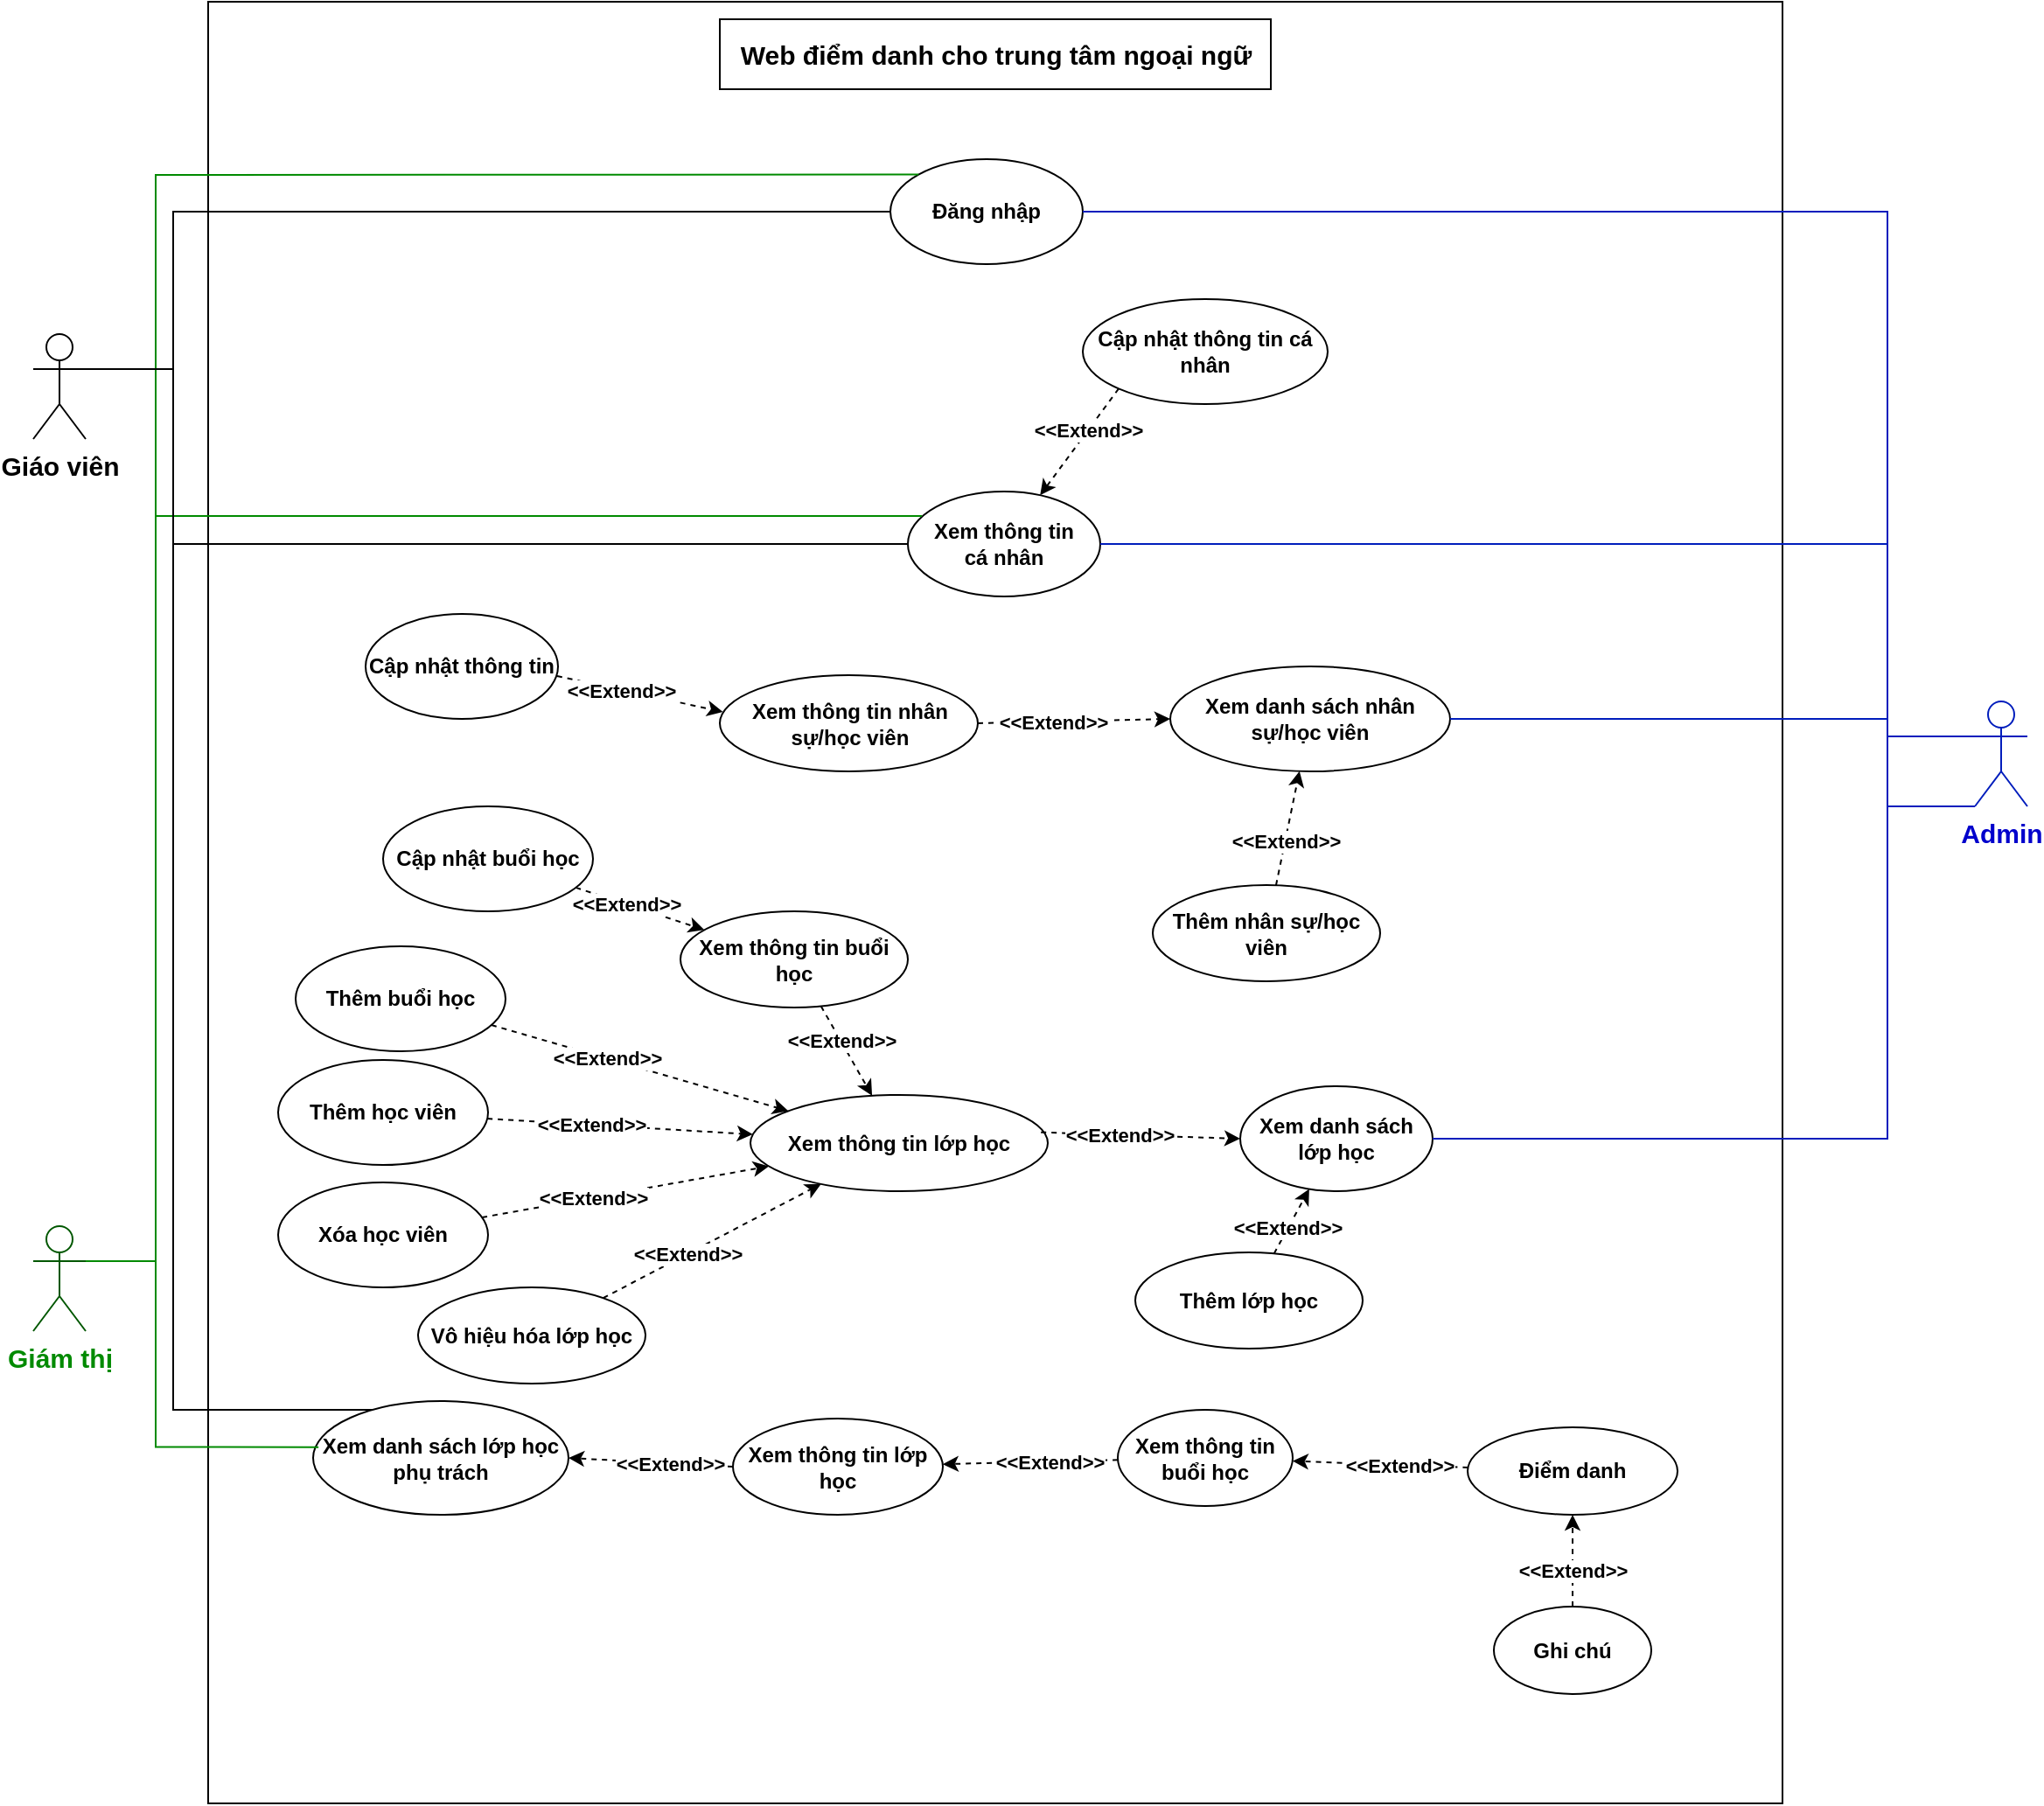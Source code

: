 <mxfile version="21.2.9" type="github">
  <diagram name="Page-1" id="CRNQidJyGZVOagn2CQu6">
    <mxGraphModel dx="3208" dy="1268" grid="1" gridSize="10" guides="1" tooltips="1" connect="1" arrows="1" fold="1" page="1" pageScale="1" pageWidth="850" pageHeight="1100" math="0" shadow="0">
      <root>
        <mxCell id="0" />
        <mxCell id="1" parent="0" />
        <mxCell id="foU8qJLjKtTW0TO3vTlr-1" value="" style="rounded=0;whiteSpace=wrap;html=1;fontStyle=1" parent="1" vertex="1">
          <mxGeometry y="35" width="900" height="1030" as="geometry" />
        </mxCell>
        <mxCell id="foU8qJLjKtTW0TO3vTlr-2" value="&lt;font style=&quot;font-size: 15px;&quot;&gt;&lt;span&gt;Web điểm danh cho trung tâm ngoại ngữ&lt;/span&gt;&lt;/font&gt;" style="rounded=0;whiteSpace=wrap;html=1;fontStyle=1" parent="1" vertex="1">
          <mxGeometry x="292.5" y="45" width="315" height="40" as="geometry" />
        </mxCell>
        <mxCell id="foU8qJLjKtTW0TO3vTlr-3" value="&lt;font style=&quot;&quot; color=&quot;#0000cc&quot;&gt;Admin&lt;/font&gt;" style="shape=umlActor;verticalLabelPosition=bottom;verticalAlign=top;html=1;outlineConnect=0;fontSize=15;fillColor=none;fontColor=#ffffff;strokeColor=#001DBC;fontStyle=1" parent="1" vertex="1">
          <mxGeometry x="1010" y="435" width="30" height="60" as="geometry" />
        </mxCell>
        <mxCell id="foU8qJLjKtTW0TO3vTlr-12" value="Giáo viên" style="shape=umlActor;verticalLabelPosition=bottom;verticalAlign=top;html=1;outlineConnect=0;fontSize=15;fontStyle=1" parent="1" vertex="1">
          <mxGeometry x="-100" y="225" width="30" height="60" as="geometry" />
        </mxCell>
        <mxCell id="foU8qJLjKtTW0TO3vTlr-16" value="Đăng nhập" style="ellipse;whiteSpace=wrap;html=1;fontStyle=1" parent="1" vertex="1">
          <mxGeometry x="390" y="125" width="110" height="60" as="geometry" />
        </mxCell>
        <mxCell id="foU8qJLjKtTW0TO3vTlr-26" value="Xem danh sách lớp học" style="ellipse;whiteSpace=wrap;html=1;fontStyle=1" parent="1" vertex="1">
          <mxGeometry x="590" y="655" width="110" height="60" as="geometry" />
        </mxCell>
        <mxCell id="foU8qJLjKtTW0TO3vTlr-28" value="Xem thông tin&lt;br&gt;cá nhân" style="ellipse;whiteSpace=wrap;html=1;fontStyle=1" parent="1" vertex="1">
          <mxGeometry x="400" y="315" width="110" height="60" as="geometry" />
        </mxCell>
        <mxCell id="foU8qJLjKtTW0TO3vTlr-29" value="Xem danh sách nhân sự/học viên" style="ellipse;whiteSpace=wrap;html=1;fontStyle=1" parent="1" vertex="1">
          <mxGeometry x="550" y="415" width="160" height="60" as="geometry" />
        </mxCell>
        <mxCell id="foU8qJLjKtTW0TO3vTlr-31" value="" style="endArrow=none;html=1;rounded=0;fontSize=15;exitX=1;exitY=0.333;exitDx=0;exitDy=0;exitPerimeter=0;entryX=0;entryY=0.5;entryDx=0;entryDy=0;fontStyle=1;edgeStyle=orthogonalEdgeStyle;" parent="1" source="foU8qJLjKtTW0TO3vTlr-12" target="foU8qJLjKtTW0TO3vTlr-16" edge="1">
          <mxGeometry width="50" height="50" relative="1" as="geometry">
            <mxPoint x="420" y="455" as="sourcePoint" />
            <mxPoint x="470" y="405" as="targetPoint" />
            <Array as="points">
              <mxPoint x="-20" y="245" />
              <mxPoint x="-20" y="155" />
            </Array>
          </mxGeometry>
        </mxCell>
        <mxCell id="foU8qJLjKtTW0TO3vTlr-33" value="" style="endArrow=none;html=1;rounded=0;fontSize=15;exitX=1;exitY=0.333;exitDx=0;exitDy=0;exitPerimeter=0;entryX=0;entryY=0.5;entryDx=0;entryDy=0;fontStyle=1;edgeStyle=orthogonalEdgeStyle;" parent="1" source="foU8qJLjKtTW0TO3vTlr-12" target="foU8qJLjKtTW0TO3vTlr-28" edge="1">
          <mxGeometry width="50" height="50" relative="1" as="geometry">
            <mxPoint x="50" y="465" as="sourcePoint" />
            <mxPoint x="400" y="345" as="targetPoint" />
            <Array as="points">
              <mxPoint x="-20" y="245" />
              <mxPoint x="-20" y="345" />
            </Array>
          </mxGeometry>
        </mxCell>
        <mxCell id="foU8qJLjKtTW0TO3vTlr-37" value="" style="endArrow=none;html=1;rounded=0;fontSize=15;fillColor=#0050ef;strokeColor=#001DBC;entryX=0;entryY=0.333;entryDx=0;entryDy=0;entryPerimeter=0;exitX=1;exitY=0.5;exitDx=0;exitDy=0;fontStyle=1;edgeStyle=orthogonalEdgeStyle;" parent="1" source="foU8qJLjKtTW0TO3vTlr-16" target="foU8qJLjKtTW0TO3vTlr-3" edge="1">
          <mxGeometry width="50" height="50" relative="1" as="geometry">
            <mxPoint x="520" y="455" as="sourcePoint" />
            <mxPoint x="570" y="405" as="targetPoint" />
            <Array as="points">
              <mxPoint x="960" y="155" />
              <mxPoint x="960" y="455" />
            </Array>
          </mxGeometry>
        </mxCell>
        <mxCell id="foU8qJLjKtTW0TO3vTlr-39" value="" style="endArrow=none;html=1;rounded=0;fontSize=15;fillColor=#0050ef;strokeColor=#001DBC;exitX=1;exitY=0.5;exitDx=0;exitDy=0;entryX=0;entryY=0.333;entryDx=0;entryDy=0;entryPerimeter=0;fontStyle=1;edgeStyle=orthogonalEdgeStyle;" parent="1" source="foU8qJLjKtTW0TO3vTlr-28" target="foU8qJLjKtTW0TO3vTlr-3" edge="1">
          <mxGeometry width="50" height="50" relative="1" as="geometry">
            <mxPoint x="510" y="345" as="sourcePoint" />
            <mxPoint x="860" y="455" as="targetPoint" />
            <Array as="points">
              <mxPoint x="960" y="345" />
              <mxPoint x="960" y="455" />
            </Array>
          </mxGeometry>
        </mxCell>
        <mxCell id="foU8qJLjKtTW0TO3vTlr-40" value="" style="endArrow=none;html=1;rounded=0;fontSize=15;fillColor=#0050ef;strokeColor=#001DBC;exitX=1;exitY=0.5;exitDx=0;exitDy=0;entryX=0;entryY=1;entryDx=0;entryDy=0;entryPerimeter=0;fontStyle=1;edgeStyle=orthogonalEdgeStyle;" parent="1" source="foU8qJLjKtTW0TO3vTlr-29" target="foU8qJLjKtTW0TO3vTlr-3" edge="1">
          <mxGeometry width="50" height="50" relative="1" as="geometry">
            <mxPoint x="510" y="435" as="sourcePoint" />
            <mxPoint x="870" y="465" as="targetPoint" />
            <Array as="points">
              <mxPoint x="960" y="445" />
              <mxPoint x="960" y="495" />
            </Array>
          </mxGeometry>
        </mxCell>
        <mxCell id="foU8qJLjKtTW0TO3vTlr-42" value="" style="endArrow=none;html=1;rounded=0;fontSize=15;fillColor=#0050ef;strokeColor=#001DBC;exitX=1;exitY=0.5;exitDx=0;exitDy=0;fontStyle=1;edgeStyle=orthogonalEdgeStyle;" parent="1" source="foU8qJLjKtTW0TO3vTlr-26" target="foU8qJLjKtTW0TO3vTlr-3" edge="1">
          <mxGeometry width="50" height="50" relative="1" as="geometry">
            <mxPoint x="720" y="665" as="sourcePoint" />
            <mxPoint x="870" y="505" as="targetPoint" />
            <Array as="points">
              <mxPoint x="960" y="685" />
              <mxPoint x="960" y="455" />
            </Array>
          </mxGeometry>
        </mxCell>
        <mxCell id="xnCUMMj6vFn5ndqKwVFb-1" value="&lt;font color=&quot;#008a00&quot;&gt;Giám thị&lt;/font&gt;" style="shape=umlActor;verticalLabelPosition=bottom;verticalAlign=top;html=1;outlineConnect=0;fontSize=15;fontStyle=1;fillColor=none;fontColor=#ffffff;strokeColor=#005700;" parent="1" vertex="1">
          <mxGeometry x="-100" y="735" width="30" height="60" as="geometry" />
        </mxCell>
        <mxCell id="xnCUMMj6vFn5ndqKwVFb-2" value="" style="endArrow=none;html=1;rounded=0;fontColor=#008a00;strokeColor=#008a00;exitX=1;exitY=0.333;exitDx=0;exitDy=0;exitPerimeter=0;entryX=0;entryY=0;entryDx=0;entryDy=0;" parent="1" source="xnCUMMj6vFn5ndqKwVFb-1" target="foU8qJLjKtTW0TO3vTlr-16" edge="1">
          <mxGeometry width="50" height="50" relative="1" as="geometry">
            <mxPoint x="-20" y="775" as="sourcePoint" />
            <mxPoint x="30" y="725" as="targetPoint" />
            <Array as="points">
              <mxPoint x="-30" y="755" />
              <mxPoint x="-30" y="134" />
            </Array>
          </mxGeometry>
        </mxCell>
        <mxCell id="xnCUMMj6vFn5ndqKwVFb-4" value="" style="endArrow=none;html=1;rounded=0;fontColor=#008a00;strokeColor=#008a00;exitX=1;exitY=0.333;exitDx=0;exitDy=0;exitPerimeter=0;entryX=0.073;entryY=0.233;entryDx=0;entryDy=0;entryPerimeter=0;" parent="1" source="xnCUMMj6vFn5ndqKwVFb-1" target="foU8qJLjKtTW0TO3vTlr-28" edge="1">
          <mxGeometry width="50" height="50" relative="1" as="geometry">
            <mxPoint x="-60" y="765" as="sourcePoint" />
            <mxPoint x="416" y="276" as="targetPoint" />
            <Array as="points">
              <mxPoint x="-30" y="755" />
              <mxPoint x="-30" y="329" />
            </Array>
          </mxGeometry>
        </mxCell>
        <mxCell id="xnCUMMj6vFn5ndqKwVFb-8" value="Ghi chú" style="ellipse;whiteSpace=wrap;html=1;fontStyle=1" parent="1" vertex="1">
          <mxGeometry x="735" y="952.5" width="90" height="50" as="geometry" />
        </mxCell>
        <mxCell id="xnCUMMj6vFn5ndqKwVFb-9" value="" style="endArrow=classic;html=1;rounded=0;dashed=1;fontStyle=1;" parent="1" source="xnCUMMj6vFn5ndqKwVFb-8" target="JiPtHDF4y1pOYtlBRICb-31" edge="1">
          <mxGeometry width="50" height="50" relative="1" as="geometry">
            <mxPoint x="580" y="125" as="sourcePoint" />
            <mxPoint x="530" y="1125" as="targetPoint" />
          </mxGeometry>
        </mxCell>
        <mxCell id="xnCUMMj6vFn5ndqKwVFb-10" value="&amp;lt;&amp;lt;Extend&amp;gt;&amp;gt;" style="edgeLabel;html=1;align=center;verticalAlign=middle;resizable=0;points=[];fontStyle=1" parent="xnCUMMj6vFn5ndqKwVFb-9" connectable="0" vertex="1">
          <mxGeometry x="-0.223" relative="1" as="geometry">
            <mxPoint as="offset" />
          </mxGeometry>
        </mxCell>
        <mxCell id="JiPtHDF4y1pOYtlBRICb-1" value="Cập nhật thông tin cá nhân" style="ellipse;whiteSpace=wrap;html=1;fontStyle=1" parent="1" vertex="1">
          <mxGeometry x="500" y="205" width="140" height="60" as="geometry" />
        </mxCell>
        <mxCell id="JiPtHDF4y1pOYtlBRICb-2" value="" style="endArrow=classic;html=1;rounded=0;exitX=0;exitY=1;exitDx=0;exitDy=0;dashed=1;fontStyle=1;" parent="1" source="JiPtHDF4y1pOYtlBRICb-1" target="foU8qJLjKtTW0TO3vTlr-28" edge="1">
          <mxGeometry width="50" height="50" relative="1" as="geometry">
            <mxPoint x="550" y="255" as="sourcePoint" />
            <mxPoint x="494" y="186" as="targetPoint" />
          </mxGeometry>
        </mxCell>
        <mxCell id="JiPtHDF4y1pOYtlBRICb-3" value="&amp;lt;&amp;lt;Extend&amp;gt;&amp;gt;" style="edgeLabel;html=1;align=center;verticalAlign=middle;resizable=0;points=[];fontStyle=1" parent="JiPtHDF4y1pOYtlBRICb-2" connectable="0" vertex="1">
          <mxGeometry x="-0.223" relative="1" as="geometry">
            <mxPoint as="offset" />
          </mxGeometry>
        </mxCell>
        <mxCell id="JiPtHDF4y1pOYtlBRICb-4" value="Xem thông tin nhân sự/học viên" style="ellipse;whiteSpace=wrap;html=1;fontStyle=1" parent="1" vertex="1">
          <mxGeometry x="292.5" y="420" width="147.5" height="55" as="geometry" />
        </mxCell>
        <mxCell id="JiPtHDF4y1pOYtlBRICb-5" value="Cập nhật thông tin" style="ellipse;whiteSpace=wrap;html=1;fontStyle=1" parent="1" vertex="1">
          <mxGeometry x="90" y="385" width="110" height="60" as="geometry" />
        </mxCell>
        <mxCell id="JiPtHDF4y1pOYtlBRICb-6" value="Thêm nhân sự/học viên" style="ellipse;whiteSpace=wrap;html=1;fontStyle=1" parent="1" vertex="1">
          <mxGeometry x="540" y="540" width="130" height="55" as="geometry" />
        </mxCell>
        <mxCell id="JiPtHDF4y1pOYtlBRICb-8" value="" style="endArrow=classic;html=1;rounded=0;exitX=1;exitY=0.5;exitDx=0;exitDy=0;dashed=1;fontStyle=1;entryX=0;entryY=0.5;entryDx=0;entryDy=0;" parent="1" source="JiPtHDF4y1pOYtlBRICb-4" target="foU8qJLjKtTW0TO3vTlr-29" edge="1">
          <mxGeometry width="50" height="50" relative="1" as="geometry">
            <mxPoint x="531" y="266" as="sourcePoint" />
            <mxPoint x="486" y="327" as="targetPoint" />
          </mxGeometry>
        </mxCell>
        <mxCell id="JiPtHDF4y1pOYtlBRICb-9" value="&amp;lt;&amp;lt;Extend&amp;gt;&amp;gt;" style="edgeLabel;html=1;align=center;verticalAlign=middle;resizable=0;points=[];fontStyle=1" parent="JiPtHDF4y1pOYtlBRICb-8" connectable="0" vertex="1">
          <mxGeometry x="-0.223" relative="1" as="geometry">
            <mxPoint as="offset" />
          </mxGeometry>
        </mxCell>
        <mxCell id="JiPtHDF4y1pOYtlBRICb-11" value="" style="endArrow=classic;html=1;rounded=0;dashed=1;fontStyle=1;" parent="1" source="JiPtHDF4y1pOYtlBRICb-6" target="foU8qJLjKtTW0TO3vTlr-29" edge="1">
          <mxGeometry width="50" height="50" relative="1" as="geometry">
            <mxPoint x="432" y="475" as="sourcePoint" />
            <mxPoint x="560" y="455" as="targetPoint" />
          </mxGeometry>
        </mxCell>
        <mxCell id="JiPtHDF4y1pOYtlBRICb-12" value="&amp;lt;&amp;lt;Extend&amp;gt;&amp;gt;" style="edgeLabel;html=1;align=center;verticalAlign=middle;resizable=0;points=[];fontStyle=1" parent="JiPtHDF4y1pOYtlBRICb-11" connectable="0" vertex="1">
          <mxGeometry x="-0.223" relative="1" as="geometry">
            <mxPoint as="offset" />
          </mxGeometry>
        </mxCell>
        <mxCell id="JiPtHDF4y1pOYtlBRICb-15" value="" style="endArrow=classic;html=1;rounded=0;exitX=0.995;exitY=0.592;exitDx=0;exitDy=0;dashed=1;fontStyle=1;entryX=0.012;entryY=0.381;entryDx=0;entryDy=0;entryPerimeter=0;exitPerimeter=0;" parent="1" source="JiPtHDF4y1pOYtlBRICb-5" target="JiPtHDF4y1pOYtlBRICb-4" edge="1">
          <mxGeometry width="50" height="50" relative="1" as="geometry">
            <mxPoint x="665" y="545" as="sourcePoint" />
            <mxPoint x="648" y="486" as="targetPoint" />
          </mxGeometry>
        </mxCell>
        <mxCell id="JiPtHDF4y1pOYtlBRICb-16" value="&amp;lt;&amp;lt;Extend&amp;gt;&amp;gt;" style="edgeLabel;html=1;align=center;verticalAlign=middle;resizable=0;points=[];fontStyle=1" parent="JiPtHDF4y1pOYtlBRICb-15" connectable="0" vertex="1">
          <mxGeometry x="-0.223" relative="1" as="geometry">
            <mxPoint as="offset" />
          </mxGeometry>
        </mxCell>
        <mxCell id="JiPtHDF4y1pOYtlBRICb-17" value="Xem thông tin lớp học" style="ellipse;whiteSpace=wrap;html=1;fontStyle=1" parent="1" vertex="1">
          <mxGeometry x="310" y="660" width="170" height="55" as="geometry" />
        </mxCell>
        <mxCell id="JiPtHDF4y1pOYtlBRICb-18" value="Thêm học viên" style="ellipse;whiteSpace=wrap;html=1;fontStyle=1" parent="1" vertex="1">
          <mxGeometry x="40" y="640" width="120" height="60" as="geometry" />
        </mxCell>
        <mxCell id="JiPtHDF4y1pOYtlBRICb-19" value="Thêm lớp học" style="ellipse;whiteSpace=wrap;html=1;fontStyle=1" parent="1" vertex="1">
          <mxGeometry x="530" y="750" width="130" height="55" as="geometry" />
        </mxCell>
        <mxCell id="JiPtHDF4y1pOYtlBRICb-21" value="" style="endArrow=classic;html=1;rounded=0;dashed=1;fontStyle=1;" parent="1" source="JiPtHDF4y1pOYtlBRICb-18" target="JiPtHDF4y1pOYtlBRICb-17" edge="1">
          <mxGeometry width="50" height="50" relative="1" as="geometry">
            <mxPoint x="229" y="431" as="sourcePoint" />
            <mxPoint x="332" y="451" as="targetPoint" />
          </mxGeometry>
        </mxCell>
        <mxCell id="JiPtHDF4y1pOYtlBRICb-22" value="&amp;lt;&amp;lt;Extend&amp;gt;&amp;gt;" style="edgeLabel;html=1;align=center;verticalAlign=middle;resizable=0;points=[];fontStyle=1" parent="JiPtHDF4y1pOYtlBRICb-21" connectable="0" vertex="1">
          <mxGeometry x="-0.223" relative="1" as="geometry">
            <mxPoint as="offset" />
          </mxGeometry>
        </mxCell>
        <mxCell id="JiPtHDF4y1pOYtlBRICb-24" value="" style="endArrow=classic;html=1;rounded=0;exitX=0.977;exitY=0.388;exitDx=0;exitDy=0;dashed=1;fontStyle=1;entryX=0;entryY=0.5;entryDx=0;entryDy=0;exitPerimeter=0;" parent="1" source="JiPtHDF4y1pOYtlBRICb-17" target="foU8qJLjKtTW0TO3vTlr-26" edge="1">
          <mxGeometry width="50" height="50" relative="1" as="geometry">
            <mxPoint x="303" y="685" as="sourcePoint" />
            <mxPoint x="405" y="695" as="targetPoint" />
          </mxGeometry>
        </mxCell>
        <mxCell id="JiPtHDF4y1pOYtlBRICb-25" value="&amp;lt;&amp;lt;Extend&amp;gt;&amp;gt;" style="edgeLabel;html=1;align=center;verticalAlign=middle;resizable=0;points=[];fontStyle=1" parent="JiPtHDF4y1pOYtlBRICb-24" connectable="0" vertex="1">
          <mxGeometry x="-0.223" relative="1" as="geometry">
            <mxPoint as="offset" />
          </mxGeometry>
        </mxCell>
        <mxCell id="JiPtHDF4y1pOYtlBRICb-26" value="" style="endArrow=classic;html=1;rounded=0;dashed=1;fontStyle=1;" parent="1" source="JiPtHDF4y1pOYtlBRICb-19" target="foU8qJLjKtTW0TO3vTlr-26" edge="1">
          <mxGeometry width="50" height="50" relative="1" as="geometry">
            <mxPoint x="477" y="689" as="sourcePoint" />
            <mxPoint x="600" y="695" as="targetPoint" />
          </mxGeometry>
        </mxCell>
        <mxCell id="JiPtHDF4y1pOYtlBRICb-27" value="&amp;lt;&amp;lt;Extend&amp;gt;&amp;gt;" style="edgeLabel;html=1;align=center;verticalAlign=middle;resizable=0;points=[];fontStyle=1" parent="JiPtHDF4y1pOYtlBRICb-26" connectable="0" vertex="1">
          <mxGeometry x="-0.223" relative="1" as="geometry">
            <mxPoint as="offset" />
          </mxGeometry>
        </mxCell>
        <mxCell id="JiPtHDF4y1pOYtlBRICb-30" value="Xem danh sách lớp học phụ trách" style="ellipse;whiteSpace=wrap;html=1;fontStyle=1" parent="1" vertex="1">
          <mxGeometry x="60" y="835" width="146" height="65" as="geometry" />
        </mxCell>
        <mxCell id="JiPtHDF4y1pOYtlBRICb-31" value="Điểm danh" style="ellipse;whiteSpace=wrap;html=1;fontStyle=1" parent="1" vertex="1">
          <mxGeometry x="720" y="850" width="120" height="50" as="geometry" />
        </mxCell>
        <mxCell id="JiPtHDF4y1pOYtlBRICb-32" value="" style="endArrow=classic;html=1;rounded=0;dashed=1;fontStyle=1;" parent="1" source="JiPtHDF4y1pOYtlBRICb-31" target="rXk7IQa9aIsszNPNrJmk-4" edge="1">
          <mxGeometry width="50" height="50" relative="1" as="geometry">
            <mxPoint x="693" y="942" as="sourcePoint" />
            <mxPoint x="541" y="916" as="targetPoint" />
          </mxGeometry>
        </mxCell>
        <mxCell id="JiPtHDF4y1pOYtlBRICb-33" value="&amp;lt;&amp;lt;Extend&amp;gt;&amp;gt;" style="edgeLabel;html=1;align=center;verticalAlign=middle;resizable=0;points=[];fontStyle=1" parent="JiPtHDF4y1pOYtlBRICb-32" connectable="0" vertex="1">
          <mxGeometry x="-0.223" relative="1" as="geometry">
            <mxPoint as="offset" />
          </mxGeometry>
        </mxCell>
        <mxCell id="JiPtHDF4y1pOYtlBRICb-36" value="" style="endArrow=none;html=1;rounded=0;fontColor=#008a00;strokeColor=#008a00;exitX=1;exitY=0.333;exitDx=0;exitDy=0;exitPerimeter=0;entryX=0.021;entryY=0.405;entryDx=0;entryDy=0;entryPerimeter=0;edgeStyle=orthogonalEdgeStyle;" parent="1" source="xnCUMMj6vFn5ndqKwVFb-1" target="JiPtHDF4y1pOYtlBRICb-30" edge="1">
          <mxGeometry width="50" height="50" relative="1" as="geometry">
            <mxPoint x="-60" y="765" as="sourcePoint" />
            <mxPoint x="418" y="339" as="targetPoint" />
            <Array as="points">
              <mxPoint x="-30" y="755" />
              <mxPoint x="-30" y="861" />
            </Array>
          </mxGeometry>
        </mxCell>
        <mxCell id="JiPtHDF4y1pOYtlBRICb-37" value="" style="endArrow=none;html=1;rounded=0;fontSize=15;fontStyle=1;exitX=1;exitY=0.333;exitDx=0;exitDy=0;exitPerimeter=0;edgeStyle=orthogonalEdgeStyle;" parent="1" source="foU8qJLjKtTW0TO3vTlr-12" target="JiPtHDF4y1pOYtlBRICb-30" edge="1">
          <mxGeometry width="50" height="50" relative="1" as="geometry">
            <mxPoint x="-60" y="275" as="sourcePoint" />
            <mxPoint x="410" y="355" as="targetPoint" />
            <Array as="points">
              <mxPoint x="-20" y="245" />
              <mxPoint x="-20" y="840" />
            </Array>
          </mxGeometry>
        </mxCell>
        <mxCell id="x4KOJVOSGeH09oPiY5ND-3" value="Xem thông tin lớp học" style="ellipse;whiteSpace=wrap;html=1;fontStyle=1" parent="1" vertex="1">
          <mxGeometry x="300" y="845" width="120" height="55" as="geometry" />
        </mxCell>
        <mxCell id="x4KOJVOSGeH09oPiY5ND-4" value="" style="endArrow=classic;html=1;rounded=0;exitX=0;exitY=0.5;exitDx=0;exitDy=0;dashed=1;fontStyle=1;entryX=1;entryY=0.5;entryDx=0;entryDy=0;" parent="1" source="x4KOJVOSGeH09oPiY5ND-3" target="JiPtHDF4y1pOYtlBRICb-30" edge="1">
          <mxGeometry width="50" height="50" relative="1" as="geometry">
            <mxPoint x="450" y="955" as="sourcePoint" />
            <mxPoint x="319" y="895" as="targetPoint" />
          </mxGeometry>
        </mxCell>
        <mxCell id="x4KOJVOSGeH09oPiY5ND-5" value="&amp;lt;&amp;lt;Extend&amp;gt;&amp;gt;" style="edgeLabel;html=1;align=center;verticalAlign=middle;resizable=0;points=[];fontStyle=1" parent="x4KOJVOSGeH09oPiY5ND-4" connectable="0" vertex="1">
          <mxGeometry x="-0.223" relative="1" as="geometry">
            <mxPoint as="offset" />
          </mxGeometry>
        </mxCell>
        <mxCell id="rXk7IQa9aIsszNPNrJmk-4" value="Xem thông tin buổi học" style="ellipse;whiteSpace=wrap;html=1;fontStyle=1" parent="1" vertex="1">
          <mxGeometry x="520" y="840" width="100" height="55" as="geometry" />
        </mxCell>
        <mxCell id="rXk7IQa9aIsszNPNrJmk-5" value="" style="endArrow=classic;html=1;rounded=0;dashed=1;fontStyle=1;" parent="1" source="rXk7IQa9aIsszNPNrJmk-4" target="x4KOJVOSGeH09oPiY5ND-3" edge="1">
          <mxGeometry width="50" height="50" relative="1" as="geometry">
            <mxPoint x="410" y="960" as="sourcePoint" />
            <mxPoint x="403" y="905" as="targetPoint" />
          </mxGeometry>
        </mxCell>
        <mxCell id="rXk7IQa9aIsszNPNrJmk-6" value="&amp;lt;&amp;lt;Extend&amp;gt;&amp;gt;" style="edgeLabel;html=1;align=center;verticalAlign=middle;resizable=0;points=[];fontStyle=1" parent="rXk7IQa9aIsszNPNrJmk-5" connectable="0" vertex="1">
          <mxGeometry x="-0.223" relative="1" as="geometry">
            <mxPoint as="offset" />
          </mxGeometry>
        </mxCell>
        <mxCell id="a2AEFIXZdpebwBTr00Su-1" value="Vô hiệu hóa lớp học" style="ellipse;whiteSpace=wrap;html=1;fontStyle=1" parent="1" vertex="1">
          <mxGeometry x="120" y="770" width="130" height="55" as="geometry" />
        </mxCell>
        <mxCell id="a2AEFIXZdpebwBTr00Su-2" value="" style="endArrow=classic;html=1;rounded=0;dashed=1;fontStyle=1;" parent="1" source="a2AEFIXZdpebwBTr00Su-1" target="JiPtHDF4y1pOYtlBRICb-17" edge="1">
          <mxGeometry width="50" height="50" relative="1" as="geometry">
            <mxPoint x="726" y="791" as="sourcePoint" />
            <mxPoint x="676" y="723" as="targetPoint" />
          </mxGeometry>
        </mxCell>
        <mxCell id="a2AEFIXZdpebwBTr00Su-3" value="&amp;lt;&amp;lt;Extend&amp;gt;&amp;gt;" style="edgeLabel;html=1;align=center;verticalAlign=middle;resizable=0;points=[];fontStyle=1" parent="a2AEFIXZdpebwBTr00Su-2" connectable="0" vertex="1">
          <mxGeometry x="-0.223" relative="1" as="geometry">
            <mxPoint as="offset" />
          </mxGeometry>
        </mxCell>
        <mxCell id="LTqq41CHlHI9jRhbb4c0-3" value="Xem thông tin buổi học" style="ellipse;whiteSpace=wrap;html=1;fontStyle=1" vertex="1" parent="1">
          <mxGeometry x="270" y="555" width="130" height="55" as="geometry" />
        </mxCell>
        <mxCell id="LTqq41CHlHI9jRhbb4c0-4" value="" style="endArrow=classic;html=1;rounded=0;dashed=1;fontStyle=1;" edge="1" parent="1" source="LTqq41CHlHI9jRhbb4c0-3" target="JiPtHDF4y1pOYtlBRICb-17">
          <mxGeometry width="50" height="50" relative="1" as="geometry">
            <mxPoint x="220" y="692" as="sourcePoint" />
            <mxPoint x="320" y="695" as="targetPoint" />
          </mxGeometry>
        </mxCell>
        <mxCell id="LTqq41CHlHI9jRhbb4c0-5" value="&amp;lt;&amp;lt;Extend&amp;gt;&amp;gt;" style="edgeLabel;html=1;align=center;verticalAlign=middle;resizable=0;points=[];fontStyle=1" connectable="0" vertex="1" parent="LTqq41CHlHI9jRhbb4c0-4">
          <mxGeometry x="-0.223" relative="1" as="geometry">
            <mxPoint as="offset" />
          </mxGeometry>
        </mxCell>
        <mxCell id="LTqq41CHlHI9jRhbb4c0-6" value="Xóa học viên" style="ellipse;whiteSpace=wrap;html=1;fontStyle=1" vertex="1" parent="1">
          <mxGeometry x="40" y="710" width="120" height="60" as="geometry" />
        </mxCell>
        <mxCell id="LTqq41CHlHI9jRhbb4c0-7" value="" style="endArrow=classic;html=1;rounded=0;dashed=1;fontStyle=1;" edge="1" parent="1" source="LTqq41CHlHI9jRhbb4c0-6" target="JiPtHDF4y1pOYtlBRICb-17">
          <mxGeometry width="50" height="50" relative="1" as="geometry">
            <mxPoint x="236" y="786" as="sourcePoint" />
            <mxPoint x="360" y="721" as="targetPoint" />
          </mxGeometry>
        </mxCell>
        <mxCell id="LTqq41CHlHI9jRhbb4c0-8" value="&amp;lt;&amp;lt;Extend&amp;gt;&amp;gt;" style="edgeLabel;html=1;align=center;verticalAlign=middle;resizable=0;points=[];fontStyle=1" connectable="0" vertex="1" parent="LTqq41CHlHI9jRhbb4c0-7">
          <mxGeometry x="-0.223" relative="1" as="geometry">
            <mxPoint as="offset" />
          </mxGeometry>
        </mxCell>
        <mxCell id="LTqq41CHlHI9jRhbb4c0-9" value="Thêm buổi học" style="ellipse;whiteSpace=wrap;html=1;fontStyle=1" vertex="1" parent="1">
          <mxGeometry x="50" y="575" width="120" height="60" as="geometry" />
        </mxCell>
        <mxCell id="LTqq41CHlHI9jRhbb4c0-10" value="" style="endArrow=classic;html=1;rounded=0;dashed=1;fontStyle=1;" edge="1" parent="1" source="LTqq41CHlHI9jRhbb4c0-9" target="JiPtHDF4y1pOYtlBRICb-17">
          <mxGeometry width="50" height="50" relative="1" as="geometry">
            <mxPoint x="209" y="680" as="sourcePoint" />
            <mxPoint x="323" y="690" as="targetPoint" />
          </mxGeometry>
        </mxCell>
        <mxCell id="LTqq41CHlHI9jRhbb4c0-11" value="&amp;lt;&amp;lt;Extend&amp;gt;&amp;gt;" style="edgeLabel;html=1;align=center;verticalAlign=middle;resizable=0;points=[];fontStyle=1" connectable="0" vertex="1" parent="LTqq41CHlHI9jRhbb4c0-10">
          <mxGeometry x="-0.223" relative="1" as="geometry">
            <mxPoint as="offset" />
          </mxGeometry>
        </mxCell>
        <mxCell id="LTqq41CHlHI9jRhbb4c0-15" value="Cập nhật buổi học" style="ellipse;whiteSpace=wrap;html=1;fontStyle=1" vertex="1" parent="1">
          <mxGeometry x="100" y="495" width="120" height="60" as="geometry" />
        </mxCell>
        <mxCell id="LTqq41CHlHI9jRhbb4c0-16" value="" style="endArrow=classic;html=1;rounded=0;dashed=1;fontStyle=1;" edge="1" parent="1" source="LTqq41CHlHI9jRhbb4c0-15" target="LTqq41CHlHI9jRhbb4c0-3">
          <mxGeometry width="50" height="50" relative="1" as="geometry">
            <mxPoint x="207" y="619" as="sourcePoint" />
            <mxPoint x="351" y="676" as="targetPoint" />
          </mxGeometry>
        </mxCell>
        <mxCell id="LTqq41CHlHI9jRhbb4c0-17" value="&amp;lt;&amp;lt;Extend&amp;gt;&amp;gt;" style="edgeLabel;html=1;align=center;verticalAlign=middle;resizable=0;points=[];fontStyle=1" connectable="0" vertex="1" parent="LTqq41CHlHI9jRhbb4c0-16">
          <mxGeometry x="-0.223" relative="1" as="geometry">
            <mxPoint as="offset" />
          </mxGeometry>
        </mxCell>
      </root>
    </mxGraphModel>
  </diagram>
</mxfile>
